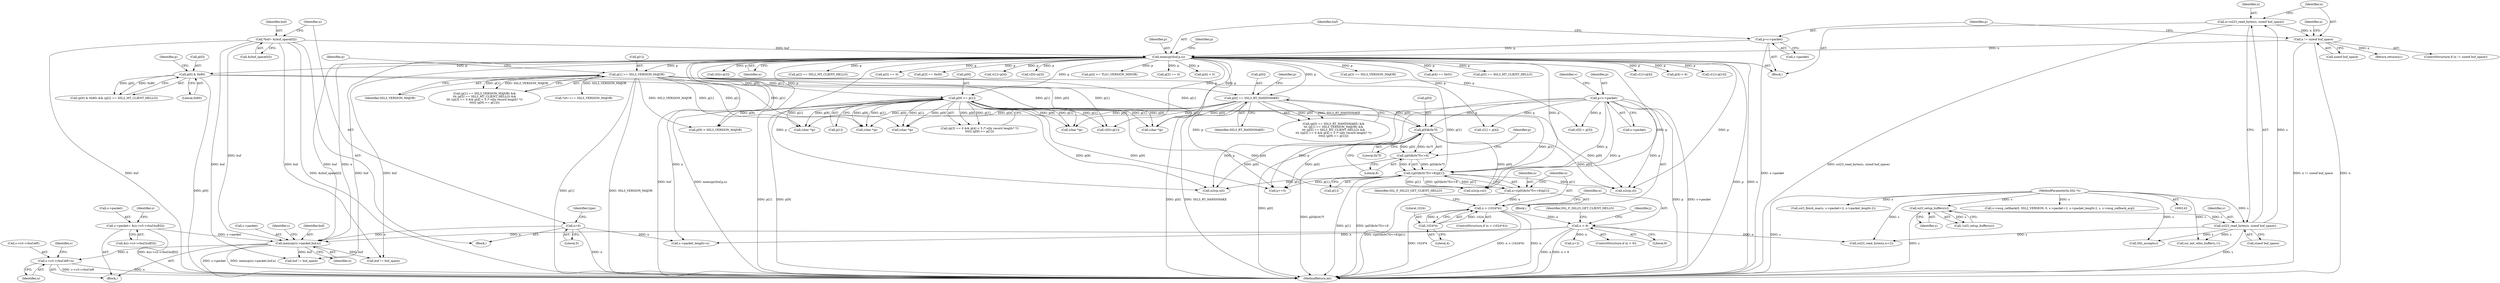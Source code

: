 digraph "0_openssl_b82924741b4bd590da890619be671f4635e46c2b@pointer" {
"1001002" [label="(Call,s->s3->rbuf.left=n)"];
"1000996" [label="(Call,memcpy(s->packet,buf,n))"];
"1000982" [label="(Call,s->packet= &(s->s3->rbuf.buf[0]))"];
"1000148" [label="(Call,*buf= &(buf_space[0]))"];
"1000211" [label="(Call,memcpy(buf,p,n))"];
"1000206" [label="(Call,p=s->packet)"];
"1000200" [label="(Call,n != sizeof buf_space)"];
"1000193" [label="(Call,n=ssl23_read_bytes(s, sizeof buf_space))"];
"1000195" [label="(Call,ssl23_read_bytes(s, sizeof buf_space))"];
"1000190" [label="(Call,ssl3_setup_buffers(s))"];
"1000144" [label="(MethodParameterIn,SSL *s)"];
"1000163" [label="(Call,n=0)"];
"1000661" [label="(Call,n < 9)"];
"1000650" [label="(Call,n > (1024*4))"];
"1000636" [label="(Call,n=((p[0]&0x7f)<<8)|p[1])"];
"1000638" [label="(Call,((p[0]&0x7f)<<8)|p[1])"];
"1000639" [label="(Call,(p[0]&0x7f)<<8)"];
"1000640" [label="(Call,p[0]&0x7f)"];
"1000376" [label="(Call,p[0] == SSL3_RT_HANDSHAKE)"];
"1000217" [label="(Call,p[0] & 0x80)"];
"1000617" [label="(Call,p=s->packet)"];
"1000382" [label="(Call,p[1] == SSL3_VERSION_MAJOR)"];
"1000405" [label="(Call,p[9] >= p[1])"];
"1000652" [label="(Call,1024*4)"];
"1000241" [label="(Call,v[0]=p[3])"];
"1001015" [label="(Identifier,s)"];
"1000383" [label="(Call,p[1])"];
"1000200" [label="(Call,n != sizeof buf_space)"];
"1000222" [label="(Call,p[2] == SSL2_MT_CLIENT_HELLO)"];
"1000971" [label="(Block,)"];
"1000660" [label="(ControlStructure,if (n < 9))"];
"1000629" [label="(Call,v[1] = p[4])"];
"1000163" [label="(Call,n=0)"];
"1001092" [label="(Call,SSL_accept(s))"];
"1000207" [label="(Identifier,p)"];
"1000636" [label="(Call,n=((p[0]&0x7f)<<8)|p[1])"];
"1001096" [label="(Call,buf != buf_space)"];
"1000645" [label="(Literal,8)"];
"1000178" [label="(Block,)"];
"1000413" [label="(Call,v[0]=p[1])"];
"1000199" [label="(ControlStructure,if (n != sizeof buf_space))"];
"1000963" [label="(Call,ssl_init_wbio_buffer(s,1))"];
"1000661" [label="(Call,n < 9)"];
"1000212" [label="(Identifier,buf)"];
"1000149" [label="(Identifier,buf)"];
"1001000" [label="(Identifier,buf)"];
"1000641" [label="(Call,p[0])"];
"1000618" [label="(Identifier,p)"];
"1000422" [label="(Call,p[3] == 0)"];
"1000730" [label="(Call,n2s(p,cl))"];
"1000613" [label="(Block,)"];
"1000381" [label="(Call,(p[1] == SSL3_VERSION_MAJOR) &&\n\t\t\t (p[5] == SSL3_MT_CLIENT_HELLO) &&\n\t\t\t ((p[3] == 0 && p[4] < 5 /* silly record length? */)\n\t\t\t\t|| (p[9] >= p[1])))"];
"1000997" [label="(Call,s->packet)"];
"1000219" [label="(Identifier,p)"];
"1000377" [label="(Call,p[0])"];
"1000230" [label="(Call,p[3] == 0x00)"];
"1000280" [label="(Call,v[1]=p[4])"];
"1000195" [label="(Call,ssl23_read_bytes(s, sizeof buf_space))"];
"1000666" [label="(Identifier,SSL_F_SSL23_GET_CLIENT_HELLO)"];
"1000393" [label="(Call,(p[3] == 0 && p[4] < 5 /* silly record length? */)\n\t\t\t\t|| (p[9] >= p[1]))"];
"1000144" [label="(MethodParameterIn,SSL *s)"];
"1000205" [label="(Identifier,n)"];
"1000649" [label="(ControlStructure,if (n > (1024*4)))"];
"1001002" [label="(Call,s->s3->rbuf.left=n)"];
"1000638" [label="(Call,((p[0]&0x7f)<<8)|p[1])"];
"1000986" [label="(Call,&(s->s3->rbuf.buf[0]))"];
"1000555" [label="(Call,(char *)p)"];
"1000190" [label="(Call,ssl3_setup_buffers(s))"];
"1001006" [label="(Identifier,s)"];
"1000650" [label="(Call,n > (1024*4))"];
"1000982" [label="(Call,s->packet= &(s->s3->rbuf.buf[0]))"];
"1000617" [label="(Call,p=s->packet)"];
"1000406" [label="(Call,p[9])"];
"1000202" [label="(Call,sizeof buf_space)"];
"1000644" [label="(Literal,0x7f)"];
"1000770" [label="(Call,*(d++) = SSL3_VERSION_MAJOR)"];
"1001001" [label="(Identifier,n)"];
"1000438" [label="(Call,p[9] > SSL3_VERSION_MAJOR)"];
"1000216" [label="(Call,(p[0] & 0x80) && (p[2] == SSL2_MT_CLIENT_HELLO))"];
"1000682" [label="(Call,ssl3_finish_mac(s, s->packet+2, s->packet_length-2))"];
"1001104" [label="(MethodReturn,int)"];
"1000727" [label="(Call,n2s(p,sil))"];
"1000724" [label="(Call,n2s(p,csl))"];
"1000998" [label="(Identifier,s)"];
"1000376" [label="(Call,p[0] == SSL3_RT_HANDSHAKE)"];
"1000624" [label="(Identifier,v)"];
"1000191" [label="(Identifier,s)"];
"1000273" [label="(Call,v[0]=p[3])"];
"1000698" [label="(Call,s->msg_callback(0, SSL2_VERSION, 0, s->packet+2, s->packet_length-2, s, s->msg_callback_arg))"];
"1000288" [label="(Call,p[4] >= TLS1_VERSION_MINOR)"];
"1000380" [label="(Identifier,SSL3_RT_HANDSHAKE)"];
"1000395" [label="(Call,p[3] == 0)"];
"1001003" [label="(Call,s->s3->rbuf.left)"];
"1000148" [label="(Call,*buf= &(buf_space[0]))"];
"1000662" [label="(Identifier,n)"];
"1000563" [label="(Call,(char *)p)"];
"1000375" [label="(Call,(p[0] == SSL3_RT_HANDSHAKE) &&\n\t\t\t (p[1] == SSL3_VERSION_MAJOR) &&\n\t\t\t (p[5] == SSL3_MT_CLIENT_HELLO) &&\n\t\t\t ((p[3] == 0 && p[4] < 5 /* silly record length? */)\n\t\t\t\t|| (p[9] >= p[1])))"];
"1000647" [label="(Identifier,p)"];
"1000213" [label="(Identifier,p)"];
"1000546" [label="(Call,(char *)p)"];
"1000622" [label="(Call,v[0] = p[3])"];
"1000208" [label="(Call,s->packet)"];
"1000657" [label="(Identifier,SSL_F_SSL23_GET_CLIENT_HELLO)"];
"1000193" [label="(Call,n=ssl23_read_bytes(s, sizeof buf_space))"];
"1000400" [label="(Call,p[4] < 5)"];
"1000721" [label="(Call,p+=5)"];
"1001010" [label="(Identifier,n)"];
"1000651" [label="(Identifier,n)"];
"1000267" [label="(Call,p[3] == SSL3_VERSION_MAJOR)"];
"1000652" [label="(Call,1024*4)"];
"1000640" [label="(Call,p[0]&0x7f)"];
"1000537" [label="(Call,(char *)p)"];
"1000217" [label="(Call,p[0] & 0x80)"];
"1000619" [label="(Call,s->packet)"];
"1000204" [label="(Return,return(n);)"];
"1000384" [label="(Identifier,p)"];
"1000201" [label="(Identifier,n)"];
"1000382" [label="(Call,p[1] == SSL3_VERSION_MAJOR)"];
"1000189" [label="(Call,!ssl3_setup_buffers(s))"];
"1000639" [label="(Call,(p[0]&0x7f)<<8)"];
"1000390" [label="(Identifier,p)"];
"1000165" [label="(Literal,0)"];
"1000637" [label="(Identifier,n)"];
"1000197" [label="(Call,sizeof buf_space)"];
"1000653" [label="(Literal,1024)"];
"1000164" [label="(Identifier,n)"];
"1000169" [label="(Identifier,type)"];
"1000235" [label="(Call,p[4] == 0x02)"];
"1000671" [label="(Call,ssl23_read_bytes(s,n+2))"];
"1000388" [label="(Call,p[5] == SSL3_MT_CLIENT_HELLO)"];
"1000194" [label="(Identifier,n)"];
"1000214" [label="(Identifier,n)"];
"1000218" [label="(Call,p[0])"];
"1000206" [label="(Call,p=s->packet)"];
"1000654" [label="(Literal,4)"];
"1000996" [label="(Call,memcpy(s->packet,buf,n))"];
"1000248" [label="(Call,v[1]=p[4])"];
"1000386" [label="(Identifier,SSL3_VERSION_MAJOR)"];
"1000983" [label="(Call,s->packet)"];
"1000224" [label="(Identifier,p)"];
"1000221" [label="(Literal,0x80)"];
"1000427" [label="(Call,p[4] < 6)"];
"1000663" [label="(Literal,9)"];
"1000150" [label="(Call,&(buf_space[0]))"];
"1000673" [label="(Call,n+2)"];
"1000646" [label="(Call,p[1])"];
"1000977" [label="(Call,s->packet_length=n)"];
"1000670" [label="(Identifier,j)"];
"1000449" [label="(Call,v[1]=p[10])"];
"1000578" [label="(Call,(char *)p)"];
"1000196" [label="(Identifier,s)"];
"1000409" [label="(Call,p[1])"];
"1001086" [label="(Call,buf != buf_space)"];
"1000405" [label="(Call,p[9] >= p[1])"];
"1000211" [label="(Call,memcpy(buf,p,n))"];
"1000145" [label="(Block,)"];
"1001002" -> "1000971"  [label="AST: "];
"1001002" -> "1001010"  [label="CFG: "];
"1001003" -> "1001002"  [label="AST: "];
"1001010" -> "1001002"  [label="AST: "];
"1001015" -> "1001002"  [label="CFG: "];
"1001002" -> "1001104"  [label="DDG: s->s3->rbuf.left"];
"1001002" -> "1001104"  [label="DDG: n"];
"1000996" -> "1001002"  [label="DDG: n"];
"1000996" -> "1000971"  [label="AST: "];
"1000996" -> "1001001"  [label="CFG: "];
"1000997" -> "1000996"  [label="AST: "];
"1001000" -> "1000996"  [label="AST: "];
"1001001" -> "1000996"  [label="AST: "];
"1001006" -> "1000996"  [label="CFG: "];
"1000996" -> "1001104"  [label="DDG: memcpy(s->packet,buf,n)"];
"1000996" -> "1001104"  [label="DDG: s->packet"];
"1000982" -> "1000996"  [label="DDG: s->packet"];
"1000148" -> "1000996"  [label="DDG: buf"];
"1000211" -> "1000996"  [label="DDG: buf"];
"1000211" -> "1000996"  [label="DDG: n"];
"1000163" -> "1000996"  [label="DDG: n"];
"1000661" -> "1000996"  [label="DDG: n"];
"1000996" -> "1001086"  [label="DDG: buf"];
"1000996" -> "1001096"  [label="DDG: buf"];
"1000982" -> "1000971"  [label="AST: "];
"1000982" -> "1000986"  [label="CFG: "];
"1000983" -> "1000982"  [label="AST: "];
"1000986" -> "1000982"  [label="AST: "];
"1000998" -> "1000982"  [label="CFG: "];
"1000982" -> "1001104"  [label="DDG: &(s->s3->rbuf.buf[0])"];
"1000148" -> "1000145"  [label="AST: "];
"1000148" -> "1000150"  [label="CFG: "];
"1000149" -> "1000148"  [label="AST: "];
"1000150" -> "1000148"  [label="AST: "];
"1000164" -> "1000148"  [label="CFG: "];
"1000148" -> "1001104"  [label="DDG: buf"];
"1000148" -> "1001104"  [label="DDG: &(buf_space[0])"];
"1000148" -> "1000211"  [label="DDG: buf"];
"1000148" -> "1001086"  [label="DDG: buf"];
"1000148" -> "1001096"  [label="DDG: buf"];
"1000211" -> "1000178"  [label="AST: "];
"1000211" -> "1000214"  [label="CFG: "];
"1000212" -> "1000211"  [label="AST: "];
"1000213" -> "1000211"  [label="AST: "];
"1000214" -> "1000211"  [label="AST: "];
"1000219" -> "1000211"  [label="CFG: "];
"1000211" -> "1001104"  [label="DDG: n"];
"1000211" -> "1001104"  [label="DDG: buf"];
"1000211" -> "1001104"  [label="DDG: memcpy(buf,p,n)"];
"1000211" -> "1001104"  [label="DDG: p"];
"1000206" -> "1000211"  [label="DDG: p"];
"1000200" -> "1000211"  [label="DDG: n"];
"1000211" -> "1000217"  [label="DDG: p"];
"1000211" -> "1000222"  [label="DDG: p"];
"1000211" -> "1000230"  [label="DDG: p"];
"1000211" -> "1000235"  [label="DDG: p"];
"1000211" -> "1000241"  [label="DDG: p"];
"1000211" -> "1000248"  [label="DDG: p"];
"1000211" -> "1000267"  [label="DDG: p"];
"1000211" -> "1000273"  [label="DDG: p"];
"1000211" -> "1000280"  [label="DDG: p"];
"1000211" -> "1000288"  [label="DDG: p"];
"1000211" -> "1000376"  [label="DDG: p"];
"1000211" -> "1000382"  [label="DDG: p"];
"1000211" -> "1000388"  [label="DDG: p"];
"1000211" -> "1000395"  [label="DDG: p"];
"1000211" -> "1000400"  [label="DDG: p"];
"1000211" -> "1000405"  [label="DDG: p"];
"1000211" -> "1000413"  [label="DDG: p"];
"1000211" -> "1000422"  [label="DDG: p"];
"1000211" -> "1000427"  [label="DDG: p"];
"1000211" -> "1000438"  [label="DDG: p"];
"1000211" -> "1000449"  [label="DDG: p"];
"1000211" -> "1000537"  [label="DDG: p"];
"1000211" -> "1000622"  [label="DDG: p"];
"1000211" -> "1000629"  [label="DDG: p"];
"1000211" -> "1000638"  [label="DDG: p"];
"1000211" -> "1000721"  [label="DDG: p"];
"1000211" -> "1000724"  [label="DDG: p"];
"1000211" -> "1000727"  [label="DDG: p"];
"1000211" -> "1000730"  [label="DDG: p"];
"1000211" -> "1000977"  [label="DDG: n"];
"1000211" -> "1001086"  [label="DDG: buf"];
"1000211" -> "1001096"  [label="DDG: buf"];
"1000206" -> "1000178"  [label="AST: "];
"1000206" -> "1000208"  [label="CFG: "];
"1000207" -> "1000206"  [label="AST: "];
"1000208" -> "1000206"  [label="AST: "];
"1000212" -> "1000206"  [label="CFG: "];
"1000206" -> "1001104"  [label="DDG: s->packet"];
"1000200" -> "1000199"  [label="AST: "];
"1000200" -> "1000202"  [label="CFG: "];
"1000201" -> "1000200"  [label="AST: "];
"1000202" -> "1000200"  [label="AST: "];
"1000205" -> "1000200"  [label="CFG: "];
"1000207" -> "1000200"  [label="CFG: "];
"1000200" -> "1001104"  [label="DDG: n"];
"1000200" -> "1001104"  [label="DDG: n != sizeof buf_space"];
"1000193" -> "1000200"  [label="DDG: n"];
"1000200" -> "1000204"  [label="DDG: n"];
"1000193" -> "1000178"  [label="AST: "];
"1000193" -> "1000195"  [label="CFG: "];
"1000194" -> "1000193"  [label="AST: "];
"1000195" -> "1000193"  [label="AST: "];
"1000201" -> "1000193"  [label="CFG: "];
"1000193" -> "1001104"  [label="DDG: ssl23_read_bytes(s, sizeof buf_space)"];
"1000195" -> "1000193"  [label="DDG: s"];
"1000195" -> "1000197"  [label="CFG: "];
"1000196" -> "1000195"  [label="AST: "];
"1000197" -> "1000195"  [label="AST: "];
"1000195" -> "1001104"  [label="DDG: s"];
"1000190" -> "1000195"  [label="DDG: s"];
"1000144" -> "1000195"  [label="DDG: s"];
"1000195" -> "1000671"  [label="DDG: s"];
"1000195" -> "1000963"  [label="DDG: s"];
"1000195" -> "1001092"  [label="DDG: s"];
"1000190" -> "1000189"  [label="AST: "];
"1000190" -> "1000191"  [label="CFG: "];
"1000191" -> "1000190"  [label="AST: "];
"1000189" -> "1000190"  [label="CFG: "];
"1000190" -> "1001104"  [label="DDG: s"];
"1000190" -> "1000189"  [label="DDG: s"];
"1000144" -> "1000190"  [label="DDG: s"];
"1000144" -> "1000143"  [label="AST: "];
"1000144" -> "1001104"  [label="DDG: s"];
"1000144" -> "1000671"  [label="DDG: s"];
"1000144" -> "1000682"  [label="DDG: s"];
"1000144" -> "1000698"  [label="DDG: s"];
"1000144" -> "1000963"  [label="DDG: s"];
"1000144" -> "1001092"  [label="DDG: s"];
"1000163" -> "1000145"  [label="AST: "];
"1000163" -> "1000165"  [label="CFG: "];
"1000164" -> "1000163"  [label="AST: "];
"1000165" -> "1000163"  [label="AST: "];
"1000169" -> "1000163"  [label="CFG: "];
"1000163" -> "1001104"  [label="DDG: n"];
"1000163" -> "1000977"  [label="DDG: n"];
"1000661" -> "1000660"  [label="AST: "];
"1000661" -> "1000663"  [label="CFG: "];
"1000662" -> "1000661"  [label="AST: "];
"1000663" -> "1000661"  [label="AST: "];
"1000666" -> "1000661"  [label="CFG: "];
"1000670" -> "1000661"  [label="CFG: "];
"1000661" -> "1001104"  [label="DDG: n < 9"];
"1000661" -> "1001104"  [label="DDG: n"];
"1000650" -> "1000661"  [label="DDG: n"];
"1000661" -> "1000671"  [label="DDG: n"];
"1000661" -> "1000673"  [label="DDG: n"];
"1000661" -> "1000977"  [label="DDG: n"];
"1000650" -> "1000649"  [label="AST: "];
"1000650" -> "1000652"  [label="CFG: "];
"1000651" -> "1000650"  [label="AST: "];
"1000652" -> "1000650"  [label="AST: "];
"1000657" -> "1000650"  [label="CFG: "];
"1000662" -> "1000650"  [label="CFG: "];
"1000650" -> "1001104"  [label="DDG: n > (1024*4)"];
"1000650" -> "1001104"  [label="DDG: n"];
"1000650" -> "1001104"  [label="DDG: 1024*4"];
"1000636" -> "1000650"  [label="DDG: n"];
"1000652" -> "1000650"  [label="DDG: 1024"];
"1000652" -> "1000650"  [label="DDG: 4"];
"1000636" -> "1000613"  [label="AST: "];
"1000636" -> "1000638"  [label="CFG: "];
"1000637" -> "1000636"  [label="AST: "];
"1000638" -> "1000636"  [label="AST: "];
"1000651" -> "1000636"  [label="CFG: "];
"1000636" -> "1001104"  [label="DDG: ((p[0]&0x7f)<<8)|p[1]"];
"1000638" -> "1000636"  [label="DDG: (p[0]&0x7f)<<8"];
"1000638" -> "1000636"  [label="DDG: p[1]"];
"1000638" -> "1000646"  [label="CFG: "];
"1000639" -> "1000638"  [label="AST: "];
"1000646" -> "1000638"  [label="AST: "];
"1000638" -> "1001104"  [label="DDG: p[1]"];
"1000638" -> "1001104"  [label="DDG: (p[0]&0x7f)<<8"];
"1000639" -> "1000638"  [label="DDG: p[0]&0x7f"];
"1000639" -> "1000638"  [label="DDG: 8"];
"1000382" -> "1000638"  [label="DDG: p[1]"];
"1000617" -> "1000638"  [label="DDG: p"];
"1000405" -> "1000638"  [label="DDG: p[1]"];
"1000638" -> "1000721"  [label="DDG: p[1]"];
"1000638" -> "1000724"  [label="DDG: p[1]"];
"1000638" -> "1000727"  [label="DDG: p[1]"];
"1000638" -> "1000730"  [label="DDG: p[1]"];
"1000639" -> "1000645"  [label="CFG: "];
"1000640" -> "1000639"  [label="AST: "];
"1000645" -> "1000639"  [label="AST: "];
"1000647" -> "1000639"  [label="CFG: "];
"1000639" -> "1001104"  [label="DDG: p[0]&0x7f"];
"1000640" -> "1000639"  [label="DDG: p[0]"];
"1000640" -> "1000639"  [label="DDG: 0x7f"];
"1000640" -> "1000644"  [label="CFG: "];
"1000641" -> "1000640"  [label="AST: "];
"1000644" -> "1000640"  [label="AST: "];
"1000645" -> "1000640"  [label="CFG: "];
"1000640" -> "1001104"  [label="DDG: p[0]"];
"1000376" -> "1000640"  [label="DDG: p[0]"];
"1000617" -> "1000640"  [label="DDG: p"];
"1000217" -> "1000640"  [label="DDG: p[0]"];
"1000640" -> "1000721"  [label="DDG: p[0]"];
"1000640" -> "1000724"  [label="DDG: p[0]"];
"1000640" -> "1000727"  [label="DDG: p[0]"];
"1000640" -> "1000730"  [label="DDG: p[0]"];
"1000376" -> "1000375"  [label="AST: "];
"1000376" -> "1000380"  [label="CFG: "];
"1000377" -> "1000376"  [label="AST: "];
"1000380" -> "1000376"  [label="AST: "];
"1000384" -> "1000376"  [label="CFG: "];
"1000375" -> "1000376"  [label="CFG: "];
"1000376" -> "1001104"  [label="DDG: p[0]"];
"1000376" -> "1001104"  [label="DDG: SSL3_RT_HANDSHAKE"];
"1000376" -> "1000375"  [label="DDG: p[0]"];
"1000376" -> "1000375"  [label="DDG: SSL3_RT_HANDSHAKE"];
"1000217" -> "1000376"  [label="DDG: p[0]"];
"1000376" -> "1000537"  [label="DDG: p[0]"];
"1000376" -> "1000546"  [label="DDG: p[0]"];
"1000376" -> "1000555"  [label="DDG: p[0]"];
"1000376" -> "1000563"  [label="DDG: p[0]"];
"1000376" -> "1000578"  [label="DDG: p[0]"];
"1000217" -> "1000216"  [label="AST: "];
"1000217" -> "1000221"  [label="CFG: "];
"1000218" -> "1000217"  [label="AST: "];
"1000221" -> "1000217"  [label="AST: "];
"1000224" -> "1000217"  [label="CFG: "];
"1000216" -> "1000217"  [label="CFG: "];
"1000217" -> "1001104"  [label="DDG: p[0]"];
"1000217" -> "1000216"  [label="DDG: p[0]"];
"1000217" -> "1000216"  [label="DDG: 0x80"];
"1000617" -> "1000613"  [label="AST: "];
"1000617" -> "1000619"  [label="CFG: "];
"1000618" -> "1000617"  [label="AST: "];
"1000619" -> "1000617"  [label="AST: "];
"1000624" -> "1000617"  [label="CFG: "];
"1000617" -> "1001104"  [label="DDG: p"];
"1000617" -> "1001104"  [label="DDG: s->packet"];
"1000617" -> "1000622"  [label="DDG: p"];
"1000617" -> "1000629"  [label="DDG: p"];
"1000617" -> "1000721"  [label="DDG: p"];
"1000617" -> "1000724"  [label="DDG: p"];
"1000617" -> "1000727"  [label="DDG: p"];
"1000617" -> "1000730"  [label="DDG: p"];
"1000382" -> "1000381"  [label="AST: "];
"1000382" -> "1000386"  [label="CFG: "];
"1000383" -> "1000382"  [label="AST: "];
"1000386" -> "1000382"  [label="AST: "];
"1000390" -> "1000382"  [label="CFG: "];
"1000381" -> "1000382"  [label="CFG: "];
"1000382" -> "1001104"  [label="DDG: p[1]"];
"1000382" -> "1001104"  [label="DDG: SSL3_VERSION_MAJOR"];
"1000382" -> "1000381"  [label="DDG: p[1]"];
"1000382" -> "1000381"  [label="DDG: SSL3_VERSION_MAJOR"];
"1000382" -> "1000405"  [label="DDG: p[1]"];
"1000382" -> "1000413"  [label="DDG: p[1]"];
"1000382" -> "1000438"  [label="DDG: SSL3_VERSION_MAJOR"];
"1000382" -> "1000537"  [label="DDG: p[1]"];
"1000382" -> "1000546"  [label="DDG: p[1]"];
"1000382" -> "1000555"  [label="DDG: p[1]"];
"1000382" -> "1000563"  [label="DDG: p[1]"];
"1000382" -> "1000578"  [label="DDG: p[1]"];
"1000382" -> "1000770"  [label="DDG: SSL3_VERSION_MAJOR"];
"1000405" -> "1000393"  [label="AST: "];
"1000405" -> "1000409"  [label="CFG: "];
"1000406" -> "1000405"  [label="AST: "];
"1000409" -> "1000405"  [label="AST: "];
"1000393" -> "1000405"  [label="CFG: "];
"1000405" -> "1001104"  [label="DDG: p[1]"];
"1000405" -> "1001104"  [label="DDG: p[9]"];
"1000405" -> "1000393"  [label="DDG: p[9]"];
"1000405" -> "1000393"  [label="DDG: p[1]"];
"1000405" -> "1000413"  [label="DDG: p[1]"];
"1000405" -> "1000438"  [label="DDG: p[9]"];
"1000405" -> "1000537"  [label="DDG: p[1]"];
"1000405" -> "1000537"  [label="DDG: p[9]"];
"1000405" -> "1000546"  [label="DDG: p[1]"];
"1000405" -> "1000546"  [label="DDG: p[9]"];
"1000405" -> "1000555"  [label="DDG: p[1]"];
"1000405" -> "1000555"  [label="DDG: p[9]"];
"1000405" -> "1000563"  [label="DDG: p[1]"];
"1000405" -> "1000563"  [label="DDG: p[9]"];
"1000405" -> "1000578"  [label="DDG: p[1]"];
"1000405" -> "1000578"  [label="DDG: p[9]"];
"1000405" -> "1000721"  [label="DDG: p[9]"];
"1000405" -> "1000724"  [label="DDG: p[9]"];
"1000405" -> "1000727"  [label="DDG: p[9]"];
"1000405" -> "1000730"  [label="DDG: p[9]"];
"1000652" -> "1000654"  [label="CFG: "];
"1000653" -> "1000652"  [label="AST: "];
"1000654" -> "1000652"  [label="AST: "];
}
